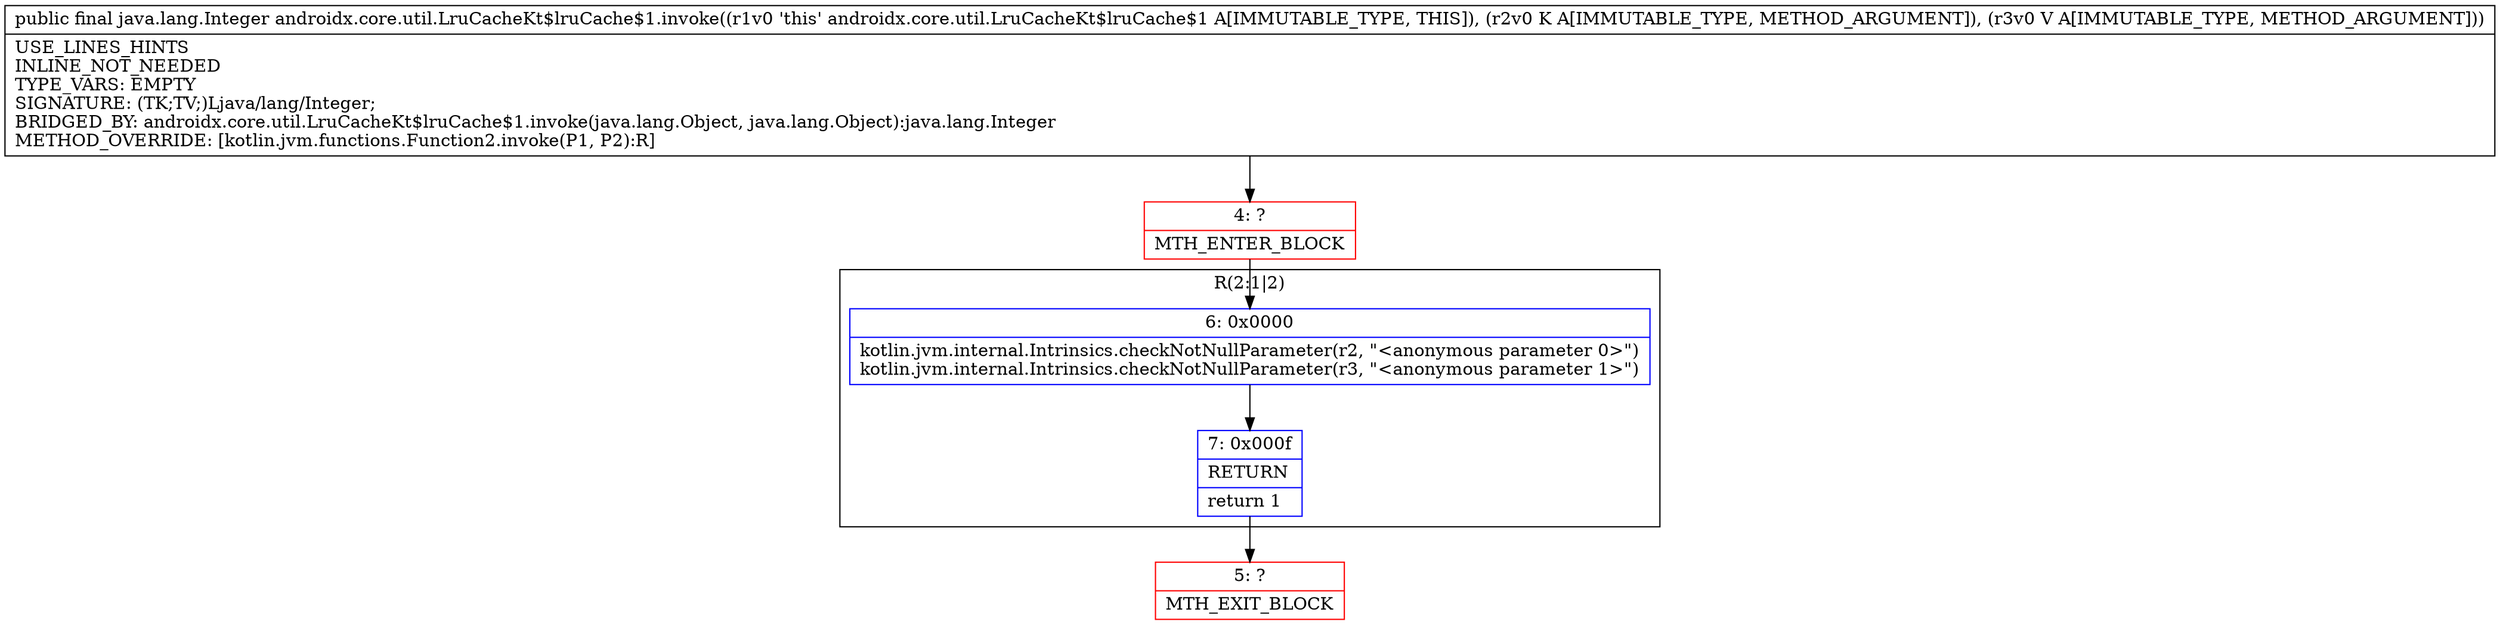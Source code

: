 digraph "CFG forandroidx.core.util.LruCacheKt$lruCache$1.invoke(Ljava\/lang\/Object;Ljava\/lang\/Object;)Ljava\/lang\/Integer;" {
subgraph cluster_Region_393478316 {
label = "R(2:1|2)";
node [shape=record,color=blue];
Node_6 [shape=record,label="{6\:\ 0x0000|kotlin.jvm.internal.Intrinsics.checkNotNullParameter(r2, \"\<anonymous parameter 0\>\")\lkotlin.jvm.internal.Intrinsics.checkNotNullParameter(r3, \"\<anonymous parameter 1\>\")\l}"];
Node_7 [shape=record,label="{7\:\ 0x000f|RETURN\l|return 1\l}"];
}
Node_4 [shape=record,color=red,label="{4\:\ ?|MTH_ENTER_BLOCK\l}"];
Node_5 [shape=record,color=red,label="{5\:\ ?|MTH_EXIT_BLOCK\l}"];
MethodNode[shape=record,label="{public final java.lang.Integer androidx.core.util.LruCacheKt$lruCache$1.invoke((r1v0 'this' androidx.core.util.LruCacheKt$lruCache$1 A[IMMUTABLE_TYPE, THIS]), (r2v0 K A[IMMUTABLE_TYPE, METHOD_ARGUMENT]), (r3v0 V A[IMMUTABLE_TYPE, METHOD_ARGUMENT]))  | USE_LINES_HINTS\lINLINE_NOT_NEEDED\lTYPE_VARS: EMPTY\lSIGNATURE: (TK;TV;)Ljava\/lang\/Integer;\lBRIDGED_BY: androidx.core.util.LruCacheKt$lruCache$1.invoke(java.lang.Object, java.lang.Object):java.lang.Integer\lMETHOD_OVERRIDE: [kotlin.jvm.functions.Function2.invoke(P1, P2):R]\l}"];
MethodNode -> Node_4;Node_6 -> Node_7;
Node_7 -> Node_5;
Node_4 -> Node_6;
}

